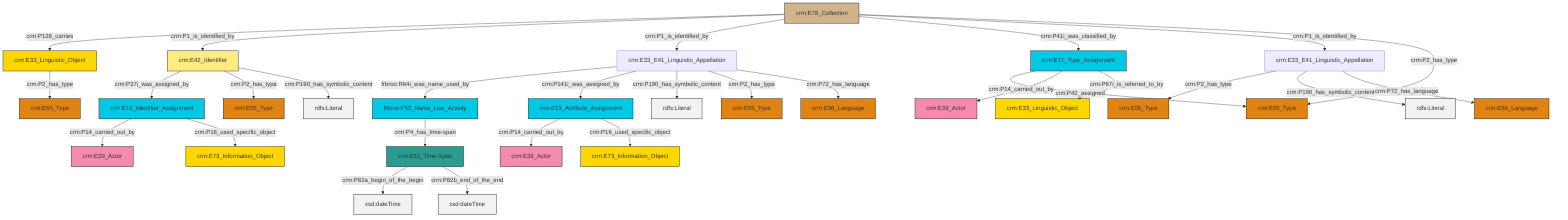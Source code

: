 graph TD
classDef Literal fill:#f2f2f2,stroke:#000000;
classDef CRM_Entity fill:#FFFFFF,stroke:#000000;
classDef Temporal_Entity fill:#00C9E6, stroke:#000000;
classDef Type fill:#E18312, stroke:#000000;
classDef Time-Span fill:#2C9C91, stroke:#000000;
classDef Appellation fill:#FFEB7F, stroke:#000000;
classDef Place fill:#008836, stroke:#000000;
classDef Persistent_Item fill:#B266B2, stroke:#000000;
classDef Conceptual_Object fill:#FFD700, stroke:#000000;
classDef Physical_Thing fill:#D2B48C, stroke:#000000;
classDef Actor fill:#f58aad, stroke:#000000;
classDef PC_Classes fill:#4ce600, stroke:#000000;
classDef Multi fill:#cccccc,stroke:#000000;

0["crm:E78_Collection"]:::Physical_Thing -->|crm:P128_carries| 1["crm:E33_Linguistic_Object"]:::Conceptual_Object
2["crm:E15_Identifier_Assignment"]:::Temporal_Entity -->|crm:P14_carried_out_by| 3["crm:E39_Actor"]:::Actor
6["crm:E33_E41_Linguistic_Appellation"]:::Default -->|frbroo:R64i_was_name_used_by| 7["frbroo:F52_Name_Use_Activity"]:::Temporal_Entity
10["crm:E33_E41_Linguistic_Appellation"]:::Default -->|crm:P2_has_type| 11["crm:E55_Type"]:::Type
8["crm:E52_Time-Span"]:::Time-Span -->|crm:P82a_begin_of_the_begin| 17[xsd:dateTime]:::Literal
0["crm:E78_Collection"]:::Physical_Thing -->|crm:P1_is_identified_by| 18["crm:E42_Identifier"]:::Appellation
1["crm:E33_Linguistic_Object"]:::Conceptual_Object -->|crm:P2_has_type| 20["crm:E55_Type"]:::Type
18["crm:E42_Identifier"]:::Appellation -->|crm:P37i_was_assigned_by| 2["crm:E15_Identifier_Assignment"]:::Temporal_Entity
2["crm:E15_Identifier_Assignment"]:::Temporal_Entity -->|crm:P16_used_specific_object| 21["crm:E73_Information_Object"]:::Conceptual_Object
10["crm:E33_E41_Linguistic_Appellation"]:::Default -->|crm:P190_has_symbolic_content| 24[rdfs:Literal]:::Literal
8["crm:E52_Time-Span"]:::Time-Span -->|crm:P82b_end_of_the_end| 26[xsd:dateTime]:::Literal
7["frbroo:F52_Name_Use_Activity"]:::Temporal_Entity -->|crm:P4_has_time-span| 8["crm:E52_Time-Span"]:::Time-Span
27["crm:E17_Type_Assignment"]:::Temporal_Entity -->|crm:P42_assigned| 28["crm:E55_Type"]:::Type
0["crm:E78_Collection"]:::Physical_Thing -->|crm:P1_is_identified_by| 6["crm:E33_E41_Linguistic_Appellation"]:::Default
0["crm:E78_Collection"]:::Physical_Thing -->|crm:P41i_was_classified_by| 27["crm:E17_Type_Assignment"]:::Temporal_Entity
34["crm:E13_Attribute_Assignment"]:::Temporal_Entity -->|crm:P14_carried_out_by| 35["crm:E39_Actor"]:::Actor
0["crm:E78_Collection"]:::Physical_Thing -->|crm:P1_is_identified_by| 10["crm:E33_E41_Linguistic_Appellation"]:::Default
6["crm:E33_E41_Linguistic_Appellation"]:::Default -->|crm:P141i_was_assigned_by| 34["crm:E13_Attribute_Assignment"]:::Temporal_Entity
10["crm:E33_E41_Linguistic_Appellation"]:::Default -->|crm:P72_has_language| 39["crm:E56_Language"]:::Type
0["crm:E78_Collection"]:::Physical_Thing -->|crm:P2_has_type| 28["crm:E55_Type"]:::Type
6["crm:E33_E41_Linguistic_Appellation"]:::Default -->|crm:P190_has_symbolic_content| 40[rdfs:Literal]:::Literal
18["crm:E42_Identifier"]:::Appellation -->|crm:P2_has_type| 4["crm:E55_Type"]:::Type
6["crm:E33_E41_Linguistic_Appellation"]:::Default -->|crm:P2_has_type| 37["crm:E55_Type"]:::Type
18["crm:E42_Identifier"]:::Appellation -->|crm:P190_has_symbolic_content| 44[rdfs:Literal]:::Literal
34["crm:E13_Attribute_Assignment"]:::Temporal_Entity -->|crm:P16_used_specific_object| 42["crm:E73_Information_Object"]:::Conceptual_Object
27["crm:E17_Type_Assignment"]:::Temporal_Entity -->|crm:P14_carried_out_by| 15["crm:E39_Actor"]:::Actor
27["crm:E17_Type_Assignment"]:::Temporal_Entity -->|crm:P67i_is_referred_to_by| 29["crm:E33_Linguistic_Object"]:::Conceptual_Object
6["crm:E33_E41_Linguistic_Appellation"]:::Default -->|crm:P72_has_language| 12["crm:E56_Language"]:::Type